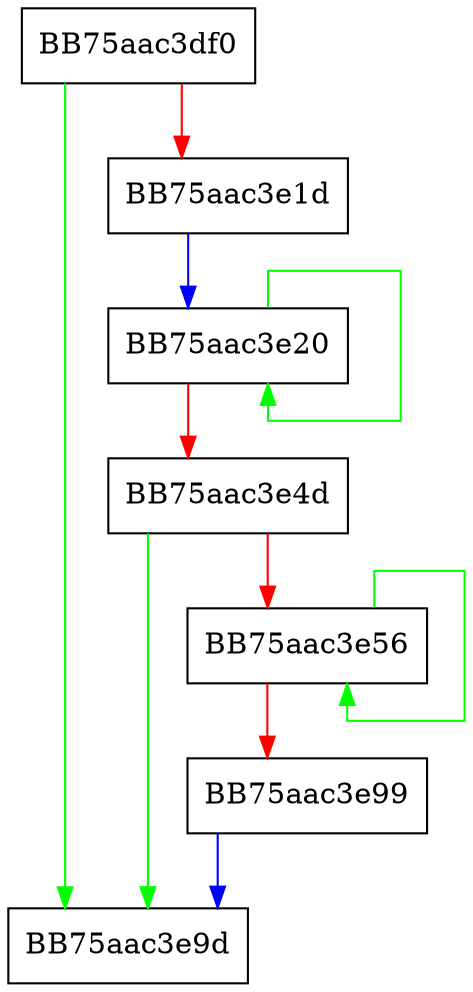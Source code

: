 digraph Reset {
  node [shape="box"];
  graph [splines=ortho];
  BB75aac3df0 -> BB75aac3e9d [color="green"];
  BB75aac3df0 -> BB75aac3e1d [color="red"];
  BB75aac3e1d -> BB75aac3e20 [color="blue"];
  BB75aac3e20 -> BB75aac3e20 [color="green"];
  BB75aac3e20 -> BB75aac3e4d [color="red"];
  BB75aac3e4d -> BB75aac3e9d [color="green"];
  BB75aac3e4d -> BB75aac3e56 [color="red"];
  BB75aac3e56 -> BB75aac3e56 [color="green"];
  BB75aac3e56 -> BB75aac3e99 [color="red"];
  BB75aac3e99 -> BB75aac3e9d [color="blue"];
}